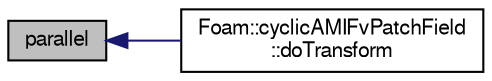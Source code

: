 digraph "parallel"
{
  bgcolor="transparent";
  edge [fontname="FreeSans",fontsize="10",labelfontname="FreeSans",labelfontsize="10"];
  node [fontname="FreeSans",fontsize="10",shape=record];
  rankdir="LR";
  Node267 [label="parallel",height=0.2,width=0.4,color="black", fillcolor="grey75", style="filled", fontcolor="black"];
  Node267 -> Node268 [dir="back",color="midnightblue",fontsize="10",style="solid",fontname="FreeSans"];
  Node268 [label="Foam::cyclicAMIFvPatchField\l::doTransform",height=0.2,width=0.4,color="black",URL="$a22014.html#a1a72fff645a76007304a293091997e6d",tooltip="Does the patch field perform the transformation. "];
}
